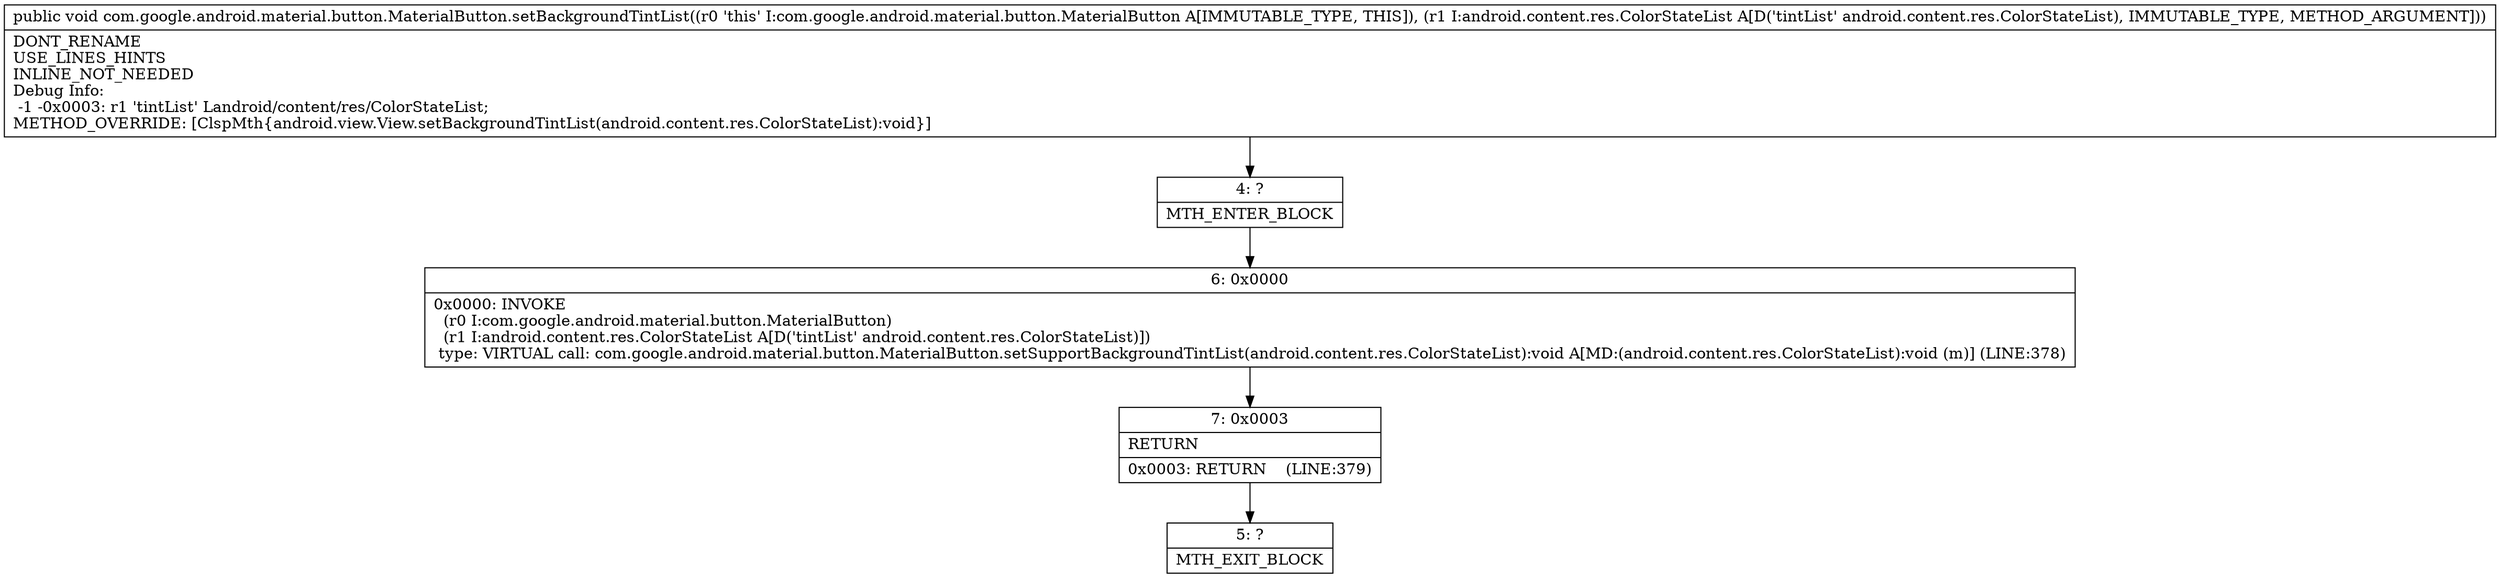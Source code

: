 digraph "CFG forcom.google.android.material.button.MaterialButton.setBackgroundTintList(Landroid\/content\/res\/ColorStateList;)V" {
Node_4 [shape=record,label="{4\:\ ?|MTH_ENTER_BLOCK\l}"];
Node_6 [shape=record,label="{6\:\ 0x0000|0x0000: INVOKE  \l  (r0 I:com.google.android.material.button.MaterialButton)\l  (r1 I:android.content.res.ColorStateList A[D('tintList' android.content.res.ColorStateList)])\l type: VIRTUAL call: com.google.android.material.button.MaterialButton.setSupportBackgroundTintList(android.content.res.ColorStateList):void A[MD:(android.content.res.ColorStateList):void (m)] (LINE:378)\l}"];
Node_7 [shape=record,label="{7\:\ 0x0003|RETURN\l|0x0003: RETURN    (LINE:379)\l}"];
Node_5 [shape=record,label="{5\:\ ?|MTH_EXIT_BLOCK\l}"];
MethodNode[shape=record,label="{public void com.google.android.material.button.MaterialButton.setBackgroundTintList((r0 'this' I:com.google.android.material.button.MaterialButton A[IMMUTABLE_TYPE, THIS]), (r1 I:android.content.res.ColorStateList A[D('tintList' android.content.res.ColorStateList), IMMUTABLE_TYPE, METHOD_ARGUMENT]))  | DONT_RENAME\lUSE_LINES_HINTS\lINLINE_NOT_NEEDED\lDebug Info:\l  \-1 \-0x0003: r1 'tintList' Landroid\/content\/res\/ColorStateList;\lMETHOD_OVERRIDE: [ClspMth\{android.view.View.setBackgroundTintList(android.content.res.ColorStateList):void\}]\l}"];
MethodNode -> Node_4;Node_4 -> Node_6;
Node_6 -> Node_7;
Node_7 -> Node_5;
}

